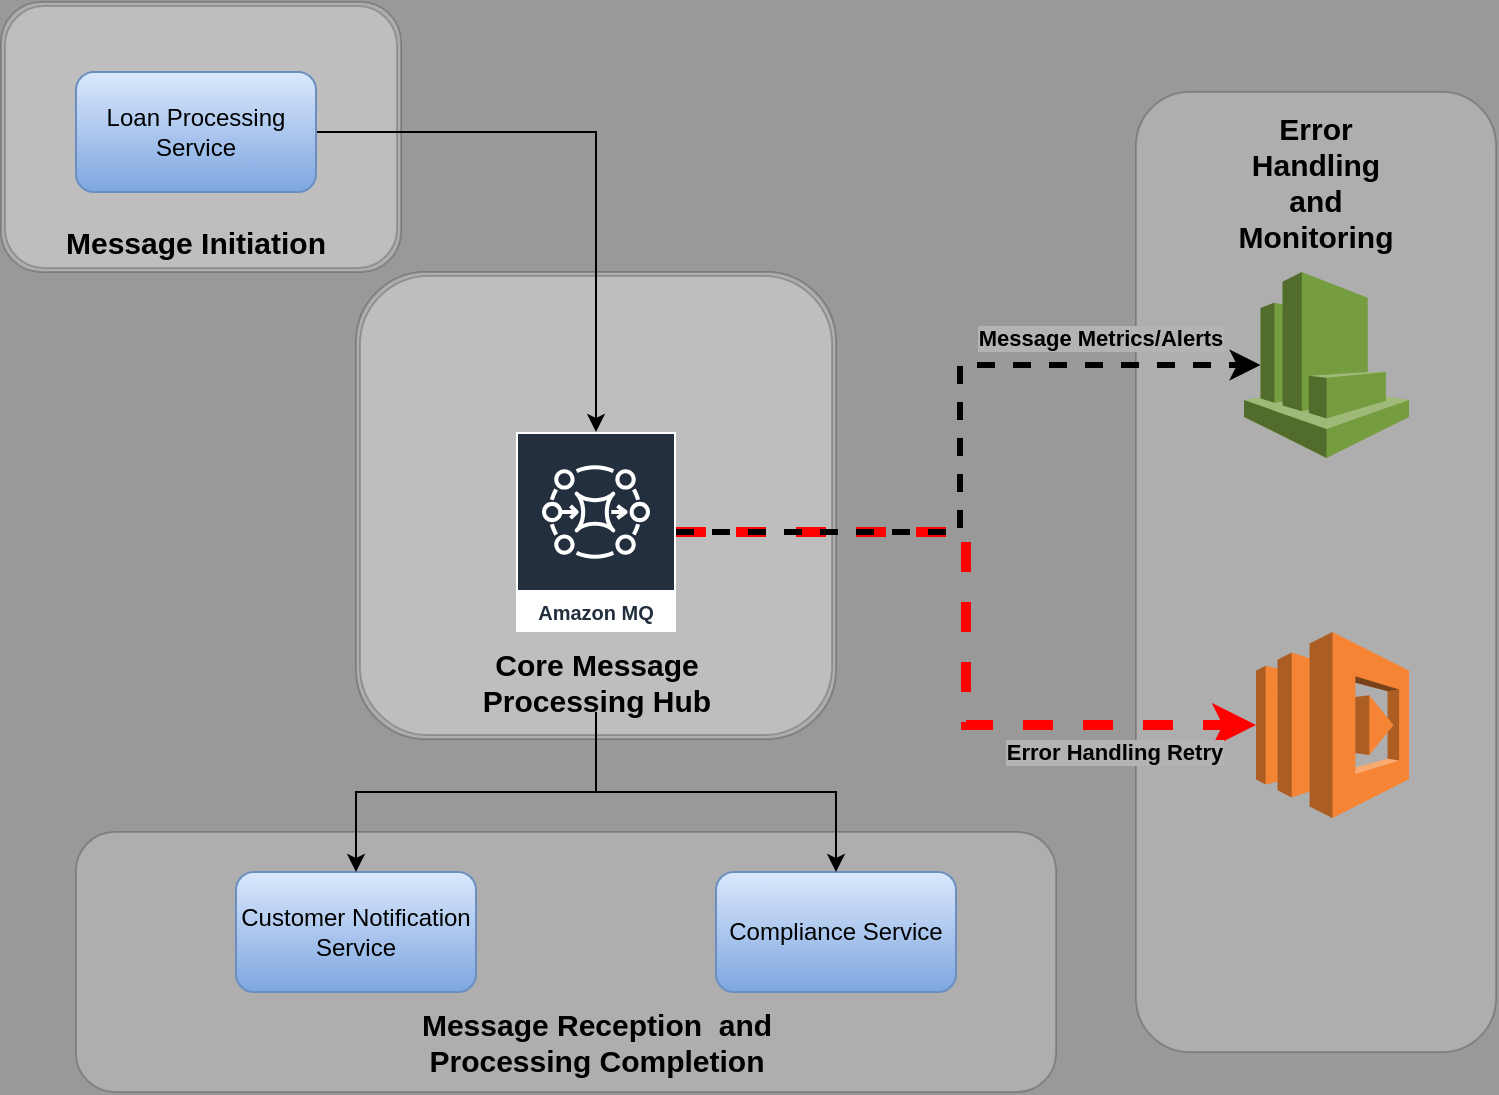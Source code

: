 <mxfile version="24.7.17">
  <diagram name="Page-1" id="SkigJRigNg3A36J5fPUV">
    <mxGraphModel dx="1134" dy="703" grid="1" gridSize="10" guides="1" tooltips="1" connect="1" arrows="1" fold="1" page="1" pageScale="1" pageWidth="850" pageHeight="1100" background="#999999" math="0" shadow="0">
      <root>
        <mxCell id="0" />
        <mxCell id="1" parent="0" />
        <mxCell id="YzbT-L8hGDfXFzFk-YVD-21" value="a" style="shape=ext;double=1;rounded=1;whiteSpace=wrap;html=1;textOpacity=0;opacity=20;" vertex="1" parent="1">
          <mxGeometry x="52.5" y="5" width="200" height="135" as="geometry" />
        </mxCell>
        <mxCell id="YzbT-L8hGDfXFzFk-YVD-18" value="" style="shape=ext;double=1;rounded=1;whiteSpace=wrap;html=1;opacity=20;" vertex="1" parent="1">
          <mxGeometry x="230" y="140" width="240" height="233.5" as="geometry" />
        </mxCell>
        <mxCell id="YzbT-L8hGDfXFzFk-YVD-16" value="" style="rounded=1;whiteSpace=wrap;html=1;opacity=20;" vertex="1" parent="1">
          <mxGeometry x="90" y="420" width="490" height="130" as="geometry" />
        </mxCell>
        <mxCell id="YzbT-L8hGDfXFzFk-YVD-11" value="" style="rounded=1;whiteSpace=wrap;html=1;opacity=20;" vertex="1" parent="1">
          <mxGeometry x="620" y="50" width="180" height="480" as="geometry" />
        </mxCell>
        <mxCell id="YzbT-L8hGDfXFzFk-YVD-1" value="Amazon MQ" style="sketch=0;outlineConnect=0;fontColor=#232F3E;gradientColor=none;strokeColor=#ffffff;fillColor=#232F3E;dashed=0;verticalLabelPosition=middle;verticalAlign=bottom;align=center;html=1;whiteSpace=wrap;fontSize=10;fontStyle=1;spacing=3;shape=mxgraph.aws4.productIcon;prIcon=mxgraph.aws4.mq;" vertex="1" parent="1">
          <mxGeometry x="310" y="220" width="80" height="100" as="geometry" />
        </mxCell>
        <mxCell id="YzbT-L8hGDfXFzFk-YVD-2" value="" style="outlineConnect=0;dashed=0;verticalLabelPosition=bottom;verticalAlign=top;align=center;html=1;shape=mxgraph.aws3.cloudwatch;fillColor=#759C3E;gradientColor=none;" vertex="1" parent="1">
          <mxGeometry x="674" y="140" width="82.5" height="93" as="geometry" />
        </mxCell>
        <mxCell id="YzbT-L8hGDfXFzFk-YVD-3" value="" style="outlineConnect=0;dashed=0;verticalLabelPosition=bottom;verticalAlign=top;align=center;html=1;shape=mxgraph.aws3.lambda;fillColor=#F58534;gradientColor=none;" vertex="1" parent="1">
          <mxGeometry x="680" y="320" width="76.5" height="93" as="geometry" />
        </mxCell>
        <mxCell id="YzbT-L8hGDfXFzFk-YVD-4" value="Compliance Service" style="rounded=1;whiteSpace=wrap;html=1;fillColor=#dae8fc;gradientColor=#7ea6e0;strokeColor=#6c8ebf;" vertex="1" parent="1">
          <mxGeometry x="410" y="440" width="120" height="60" as="geometry" />
        </mxCell>
        <mxCell id="YzbT-L8hGDfXFzFk-YVD-5" value="Customer Notification Service" style="rounded=1;whiteSpace=wrap;html=1;fillColor=#dae8fc;gradientColor=#7ea6e0;strokeColor=#6c8ebf;" vertex="1" parent="1">
          <mxGeometry x="170" y="440" width="120" height="60" as="geometry" />
        </mxCell>
        <mxCell id="YzbT-L8hGDfXFzFk-YVD-30" style="edgeStyle=orthogonalEdgeStyle;rounded=0;orthogonalLoop=1;jettySize=auto;html=1;exitX=1;exitY=0.5;exitDx=0;exitDy=0;" edge="1" parent="1" source="YzbT-L8hGDfXFzFk-YVD-6" target="YzbT-L8hGDfXFzFk-YVD-1">
          <mxGeometry relative="1" as="geometry" />
        </mxCell>
        <mxCell id="YzbT-L8hGDfXFzFk-YVD-6" value="Loan Processing Service" style="rounded=1;whiteSpace=wrap;html=1;fillColor=#dae8fc;gradientColor=#7ea6e0;strokeColor=#6c8ebf;" vertex="1" parent="1">
          <mxGeometry x="90" y="40" width="120" height="60" as="geometry" />
        </mxCell>
        <mxCell id="YzbT-L8hGDfXFzFk-YVD-7" style="edgeStyle=orthogonalEdgeStyle;rounded=0;orthogonalLoop=1;jettySize=auto;html=1;entryX=0;entryY=0.5;entryDx=0;entryDy=0;entryPerimeter=0;dashed=1;strokeColor=#FF0000;strokeWidth=5;" edge="1" parent="1" source="YzbT-L8hGDfXFzFk-YVD-1" target="YzbT-L8hGDfXFzFk-YVD-3">
          <mxGeometry relative="1" as="geometry" />
        </mxCell>
        <mxCell id="YzbT-L8hGDfXFzFk-YVD-8" value="Error Handling Retry" style="edgeLabel;html=1;align=center;verticalAlign=middle;resizable=0;points=[];labelBackgroundColor=#B3B3B3;fontStyle=1" vertex="1" connectable="0" parent="YzbT-L8hGDfXFzFk-YVD-7">
          <mxGeometry x="-0.353" y="-6" relative="1" as="geometry">
            <mxPoint x="94" y="104" as="offset" />
          </mxGeometry>
        </mxCell>
        <mxCell id="YzbT-L8hGDfXFzFk-YVD-9" style="edgeStyle=orthogonalEdgeStyle;rounded=0;orthogonalLoop=1;jettySize=auto;html=1;entryX=0.1;entryY=0.5;entryDx=0;entryDy=0;entryPerimeter=0;strokeWidth=3;dashed=1;" edge="1" parent="1" source="YzbT-L8hGDfXFzFk-YVD-1" target="YzbT-L8hGDfXFzFk-YVD-2">
          <mxGeometry relative="1" as="geometry" />
        </mxCell>
        <mxCell id="YzbT-L8hGDfXFzFk-YVD-10" value="Message Metrics/Alerts" style="edgeLabel;html=1;align=center;verticalAlign=middle;resizable=0;points=[];labelBackgroundColor=#B3B3B3;fontStyle=1" vertex="1" connectable="0" parent="1">
          <mxGeometry x="600.001" y="290" as="geometry">
            <mxPoint x="2" y="-117" as="offset" />
          </mxGeometry>
        </mxCell>
        <mxCell id="YzbT-L8hGDfXFzFk-YVD-17" value="Message Reception&amp;nbsp; and Processing Completion" style="text;strokeColor=none;align=center;fillColor=none;html=1;verticalAlign=middle;whiteSpace=wrap;rounded=0;fontStyle=1;fontSize=15;" vertex="1" parent="1">
          <mxGeometry x="252.5" y="510" width="195" height="30" as="geometry" />
        </mxCell>
        <mxCell id="YzbT-L8hGDfXFzFk-YVD-27" style="edgeStyle=orthogonalEdgeStyle;rounded=0;orthogonalLoop=1;jettySize=auto;html=1;" edge="1" parent="1" source="YzbT-L8hGDfXFzFk-YVD-19" target="YzbT-L8hGDfXFzFk-YVD-5">
          <mxGeometry relative="1" as="geometry" />
        </mxCell>
        <mxCell id="YzbT-L8hGDfXFzFk-YVD-28" style="edgeStyle=orthogonalEdgeStyle;rounded=0;orthogonalLoop=1;jettySize=auto;html=1;entryX=0.5;entryY=0;entryDx=0;entryDy=0;" edge="1" parent="1" source="YzbT-L8hGDfXFzFk-YVD-19" target="YzbT-L8hGDfXFzFk-YVD-4">
          <mxGeometry relative="1" as="geometry" />
        </mxCell>
        <mxCell id="YzbT-L8hGDfXFzFk-YVD-19" value="Core Message Processing Hub" style="text;strokeColor=none;align=center;fillColor=none;html=1;verticalAlign=middle;whiteSpace=wrap;rounded=0;fontSize=15;fontStyle=1" vertex="1" parent="1">
          <mxGeometry x="272.5" y="330" width="155" height="30" as="geometry" />
        </mxCell>
        <mxCell id="YzbT-L8hGDfXFzFk-YVD-22" value="Message Initiation" style="text;strokeColor=none;align=center;fillColor=none;html=1;verticalAlign=middle;whiteSpace=wrap;rounded=0;fontSize=15;fontStyle=1" vertex="1" parent="1">
          <mxGeometry x="80" y="110" width="140" height="30" as="geometry" />
        </mxCell>
        <mxCell id="YzbT-L8hGDfXFzFk-YVD-24" value="Error Handling and Monitoring" style="text;strokeColor=none;align=center;fillColor=none;html=1;verticalAlign=middle;whiteSpace=wrap;rounded=0;fontSize=15;fontStyle=1" vertex="1" parent="1">
          <mxGeometry x="680" y="80" width="60" height="30" as="geometry" />
        </mxCell>
      </root>
    </mxGraphModel>
  </diagram>
</mxfile>
